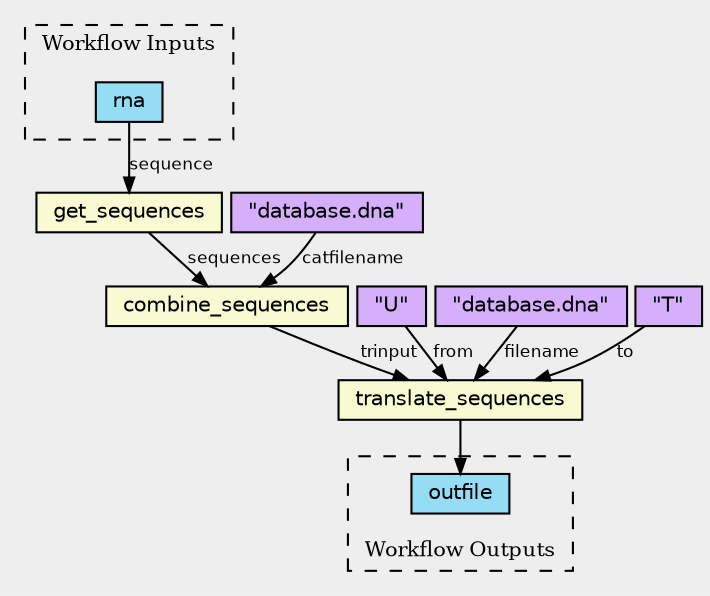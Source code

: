 digraph workflow {
  graph [
    bgcolor = "#eeeeee"
    color = "black"
    fontsize = "10"
    labeljust = "left"
    clusterrank = "local"
    ranksep = "0.22"
    nodesep = "0.05"
  ]
  node [
    fontname = "Helvetica"
    fontsize = "10"
    fontcolor = "black"
    shape = "record"
    height = "0"
    width = "0"
    color = "black"
    fillcolor = "lightgoldenrodyellow"
    style = "filled"
  ];
  edge [
    fontname="Helvetica"
    fontsize="8"
    fontcolor="black"
    color="black"
    arrowsize="0.7"
  ];
  subgraph cluster_inputs {
    rank = "same";
    style = "dashed";
    label = "Workflow Inputs";
    "rna" [fillcolor="#94DDF4",label="rna"];
  }
  subgraph cluster_outputs {
    rank = "same";
    style = "dashed";
    labelloc = "b";
    label = "Workflow Outputs";
    "outfile" [fillcolor="#94DDF4",label="outfile"];
  }
  "get_sequences" [label="get_sequences"];
  "combine_sequences" [label="combine_sequences"];
  "translate_sequences" [label="translate_sequences"];
  "rna" -> "get_sequences" [label="sequence"];
  "default1" -> "combine_sequences" [label="catfilename"];
  "default1" [label="\"database.dna\"", fillcolor="#D5AEFC"];
  "get_sequences" -> "combine_sequences" [label="sequences"];
  "default2" -> "translate_sequences" [label="from"];
  "default2" [label="\"U\"", fillcolor="#D5AEFC"];
  "default3" -> "translate_sequences" [label="filename"];
  "default3" [label="\"database.dna\"", fillcolor="#D5AEFC"];
  "combine_sequences" -> "translate_sequences" [label="trinput"];
  "default4" -> "translate_sequences" [label="to"];
  "default4" [label="\"T\"", fillcolor="#D5AEFC"];
  "translate_sequences" -> "outfile";
}
